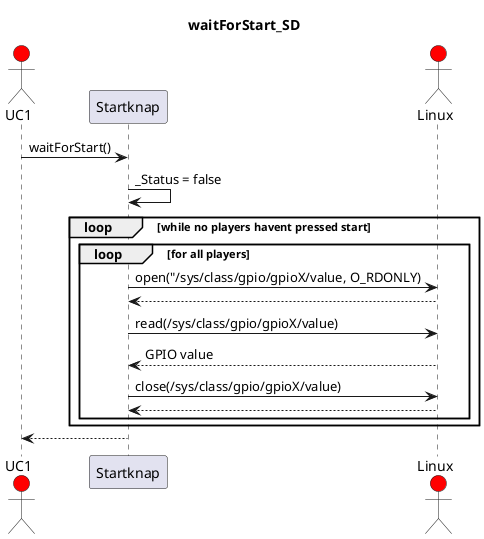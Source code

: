 @startuml
title waitForStart_SD

actor UC1 #red
participant Startknap
actor Linux #Red

UC1 -> Startknap : waitForStart()
Startknap -> Startknap : _Status = false
loop while no players havent pressed start
    loop for all players
        Startknap -> Linux : open("/sys/class/gpio/gpioX/value, O_RDONLY)
        Linux --> Startknap : 
        Startknap -> Linux : read(/sys/class/gpio/gpioX/value) 
        Linux --> Startknap : GPIO value
        Startknap -> Linux : close(/sys/class/gpio/gpioX/value)
        Linux --> Startknap : 
    end loop
end loop

Startknap --> UC1 :

@enduml